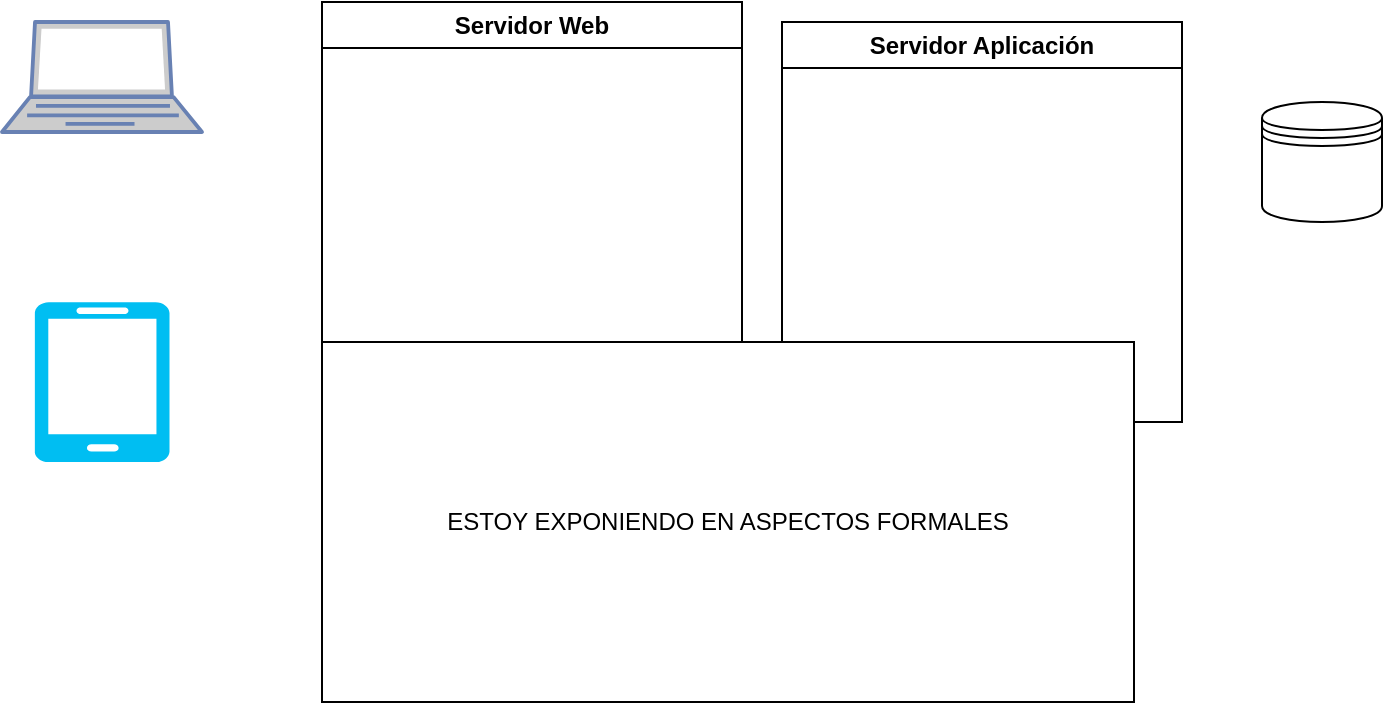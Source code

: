 <mxfile version="22.1.7" type="github">
  <diagram name="Página-1" id="-j9YsOTtKvL4H9mngYxr">
    <mxGraphModel dx="976" dy="493" grid="1" gridSize="10" guides="1" tooltips="1" connect="1" arrows="1" fold="1" page="1" pageScale="1" pageWidth="827" pageHeight="1169" math="0" shadow="0">
      <root>
        <mxCell id="0" />
        <mxCell id="1" parent="0" />
        <mxCell id="SzfiWY18w306z-u7eUfl-1" value="" style="fontColor=#0066CC;verticalAlign=top;verticalLabelPosition=bottom;labelPosition=center;align=center;html=1;outlineConnect=0;fillColor=#CCCCCC;strokeColor=#6881B3;gradientColor=none;gradientDirection=north;strokeWidth=2;shape=mxgraph.networks.laptop;" parent="1" vertex="1">
          <mxGeometry x="10" y="110" width="100" height="55" as="geometry" />
        </mxCell>
        <mxCell id="SzfiWY18w306z-u7eUfl-3" value="" style="verticalLabelPosition=bottom;html=1;verticalAlign=top;align=center;strokeColor=none;fillColor=#00BEF2;shape=mxgraph.azure.mobile;pointerEvents=1;" parent="1" vertex="1">
          <mxGeometry x="26.25" y="250" width="67.5" height="80" as="geometry" />
        </mxCell>
        <mxCell id="_EdXMlaVL56mWMbzIquL-3" value="Servidor Web" style="swimlane;whiteSpace=wrap;html=1;" vertex="1" parent="1">
          <mxGeometry x="170" y="100" width="210" height="260" as="geometry" />
        </mxCell>
        <mxCell id="_EdXMlaVL56mWMbzIquL-4" value="Servidor Aplicación" style="swimlane;whiteSpace=wrap;html=1;" vertex="1" parent="1">
          <mxGeometry x="400" y="110" width="200" height="200" as="geometry" />
        </mxCell>
        <mxCell id="_EdXMlaVL56mWMbzIquL-5" value="" style="shape=datastore;whiteSpace=wrap;html=1;" vertex="1" parent="1">
          <mxGeometry x="640" y="150" width="60" height="60" as="geometry" />
        </mxCell>
        <mxCell id="_EdXMlaVL56mWMbzIquL-6" value="ESTOY EXPONIENDO EN ASPECTOS FORMALES" style="html=1;dashed=0;whiteSpace=wrap;" vertex="1" parent="1">
          <mxGeometry x="170" y="270" width="406" height="180" as="geometry" />
        </mxCell>
      </root>
    </mxGraphModel>
  </diagram>
</mxfile>
